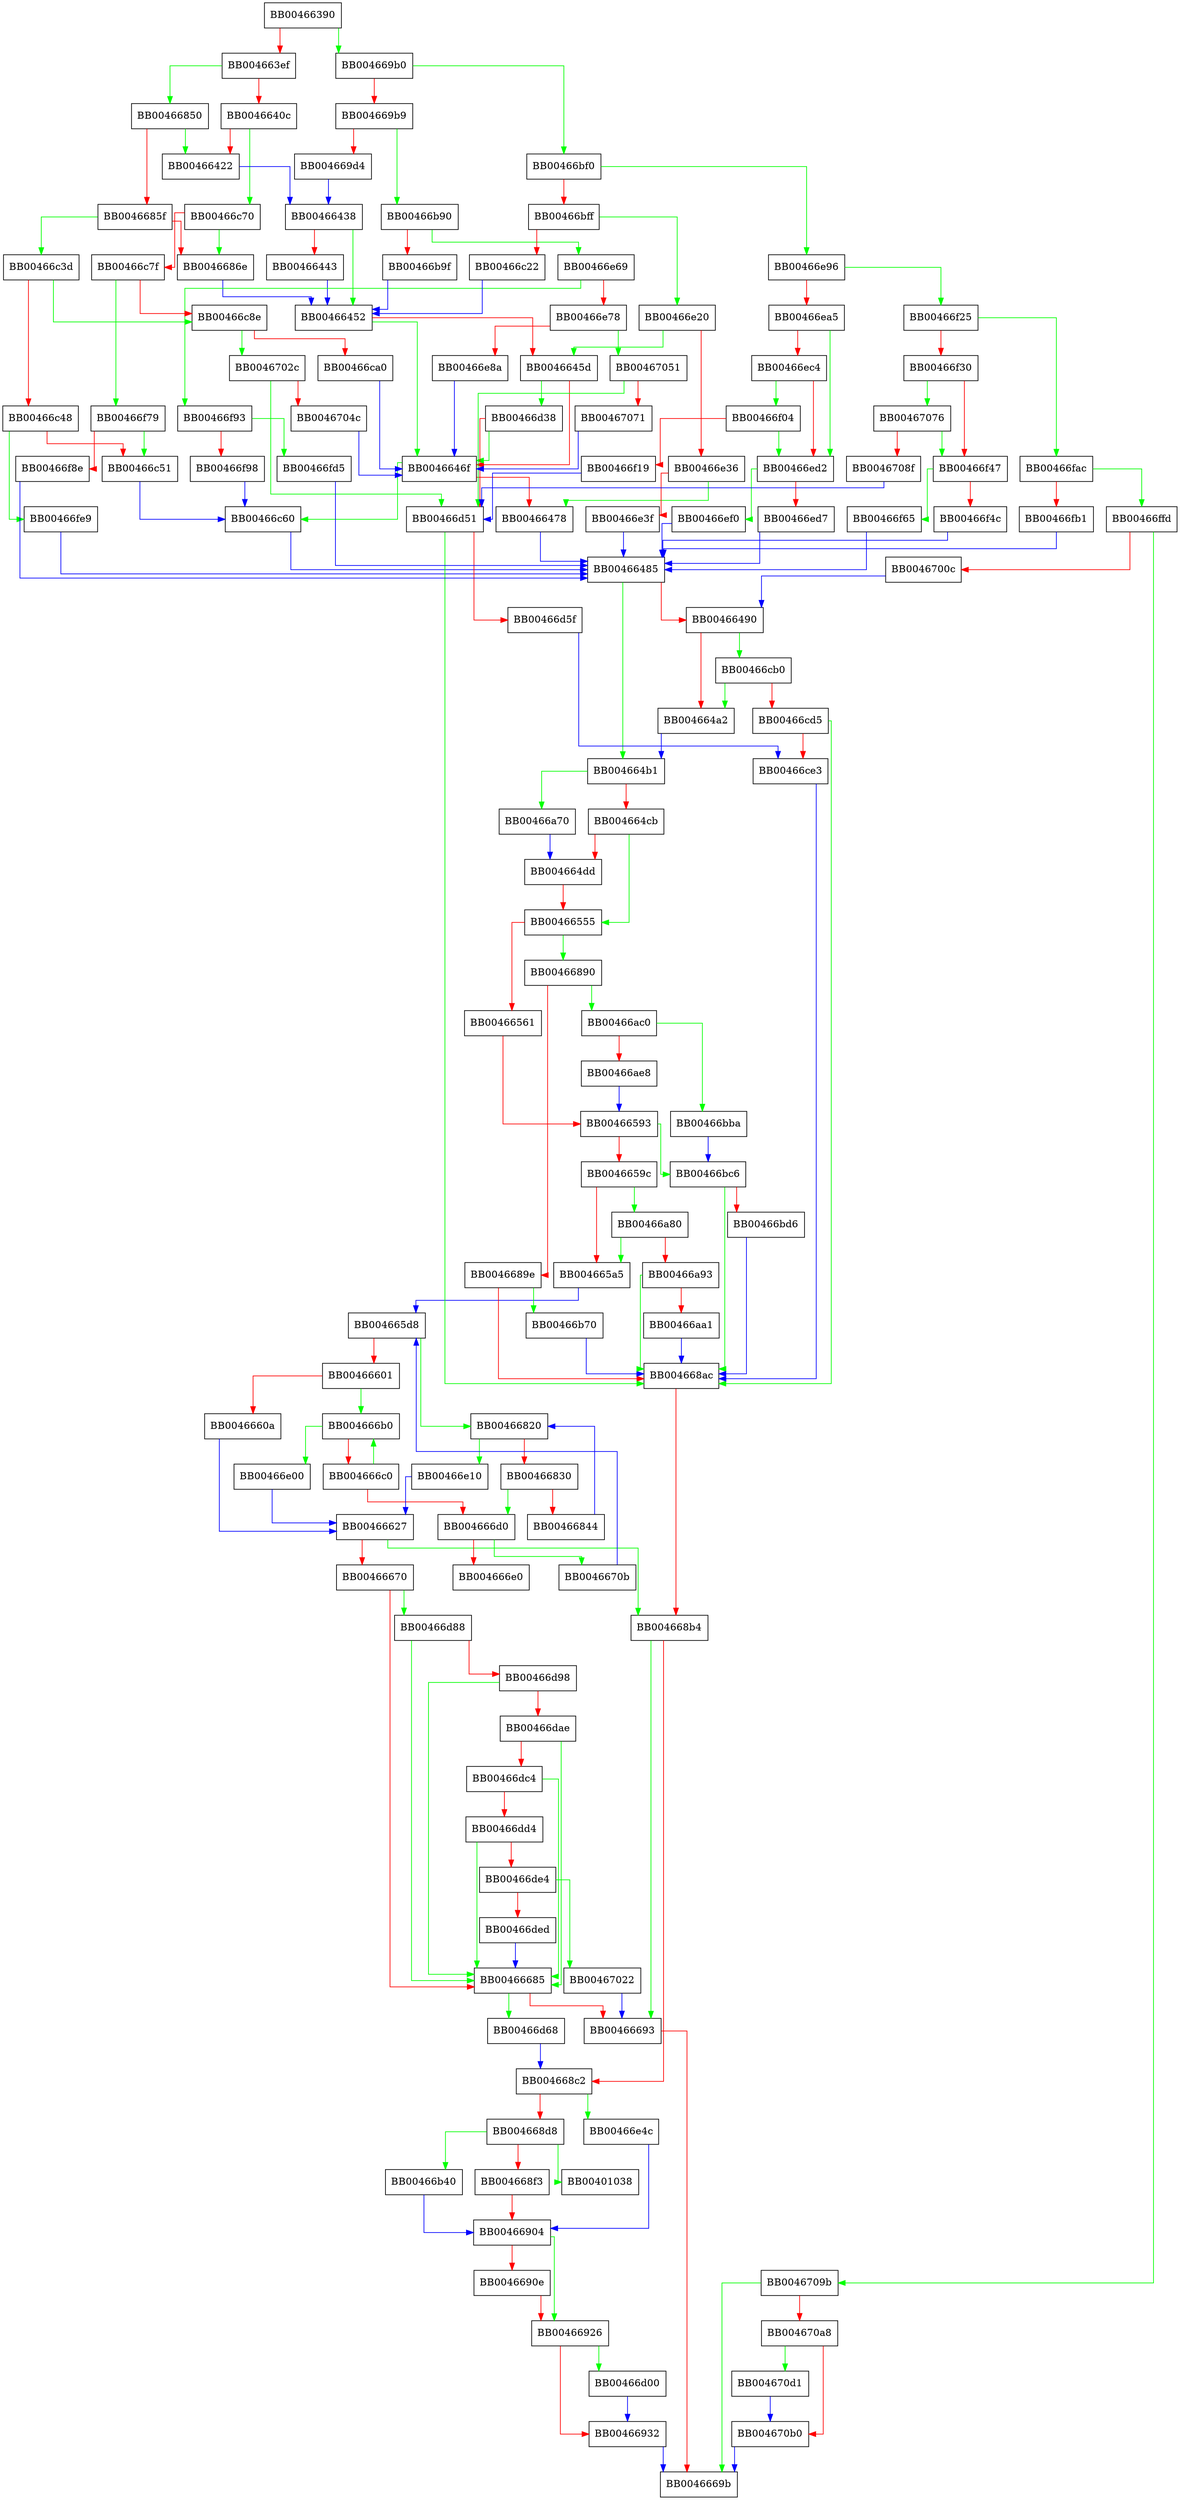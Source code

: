 digraph load_key_certs_crls {
  node [shape="box"];
  graph [splines=ortho];
  BB00466390 -> BB004669b0 [color="green"];
  BB00466390 -> BB004663ef [color="red"];
  BB004663ef -> BB00466850 [color="green"];
  BB004663ef -> BB0046640c [color="red"];
  BB0046640c -> BB00466c70 [color="green"];
  BB0046640c -> BB00466422 [color="red"];
  BB00466422 -> BB00466438 [color="blue"];
  BB00466438 -> BB00466452 [color="green"];
  BB00466438 -> BB00466443 [color="red"];
  BB00466443 -> BB00466452 [color="blue"];
  BB00466452 -> BB0046646f [color="green"];
  BB00466452 -> BB0046645d [color="red"];
  BB0046645d -> BB00466d38 [color="green"];
  BB0046645d -> BB0046646f [color="red"];
  BB0046646f -> BB00466c60 [color="green"];
  BB0046646f -> BB00466478 [color="red"];
  BB00466478 -> BB00466485 [color="blue"];
  BB00466485 -> BB004664b1 [color="green"];
  BB00466485 -> BB00466490 [color="red"];
  BB00466490 -> BB00466cb0 [color="green"];
  BB00466490 -> BB004664a2 [color="red"];
  BB004664a2 -> BB004664b1 [color="blue"];
  BB004664b1 -> BB00466a70 [color="green"];
  BB004664b1 -> BB004664cb [color="red"];
  BB004664cb -> BB00466555 [color="green"];
  BB004664cb -> BB004664dd [color="red"];
  BB004664dd -> BB00466555 [color="red"];
  BB00466555 -> BB00466890 [color="green"];
  BB00466555 -> BB00466561 [color="red"];
  BB00466561 -> BB00466593 [color="red"];
  BB00466593 -> BB00466bc6 [color="green"];
  BB00466593 -> BB0046659c [color="red"];
  BB0046659c -> BB00466a80 [color="green"];
  BB0046659c -> BB004665a5 [color="red"];
  BB004665a5 -> BB004665d8 [color="blue"];
  BB004665d8 -> BB00466820 [color="green"];
  BB004665d8 -> BB00466601 [color="red"];
  BB00466601 -> BB004666b0 [color="green"];
  BB00466601 -> BB0046660a [color="red"];
  BB0046660a -> BB00466627 [color="blue"];
  BB00466627 -> BB004668b4 [color="green"];
  BB00466627 -> BB00466670 [color="red"];
  BB00466670 -> BB00466d88 [color="green"];
  BB00466670 -> BB00466685 [color="red"];
  BB00466685 -> BB00466d68 [color="green"];
  BB00466685 -> BB00466693 [color="red"];
  BB00466693 -> BB0046669b [color="red"];
  BB004666b0 -> BB00466e00 [color="green"];
  BB004666b0 -> BB004666c0 [color="red"];
  BB004666c0 -> BB004666b0 [color="green"];
  BB004666c0 -> BB004666d0 [color="red"];
  BB004666d0 -> BB0046670b [color="green"];
  BB004666d0 -> BB004666e0 [color="red"];
  BB0046670b -> BB004665d8 [color="blue"];
  BB00466820 -> BB00466e10 [color="green"];
  BB00466820 -> BB00466830 [color="red"];
  BB00466830 -> BB004666d0 [color="green"];
  BB00466830 -> BB00466844 [color="red"];
  BB00466844 -> BB00466820 [color="blue"];
  BB00466850 -> BB00466422 [color="green"];
  BB00466850 -> BB0046685f [color="red"];
  BB0046685f -> BB00466c3d [color="green"];
  BB0046685f -> BB0046686e [color="red"];
  BB0046686e -> BB00466452 [color="blue"];
  BB00466890 -> BB00466ac0 [color="green"];
  BB00466890 -> BB0046689e [color="red"];
  BB0046689e -> BB00466b70 [color="green"];
  BB0046689e -> BB004668ac [color="red"];
  BB004668ac -> BB004668b4 [color="red"];
  BB004668b4 -> BB00466693 [color="green"];
  BB004668b4 -> BB004668c2 [color="red"];
  BB004668c2 -> BB00466e4c [color="green"];
  BB004668c2 -> BB004668d8 [color="red"];
  BB004668d8 -> BB00401038 [color="green"];
  BB004668d8 -> BB00466b40 [color="green"];
  BB004668d8 -> BB004668f3 [color="red"];
  BB004668f3 -> BB00466904 [color="red"];
  BB00466904 -> BB00466926 [color="green"];
  BB00466904 -> BB0046690e [color="red"];
  BB0046690e -> BB00466926 [color="red"];
  BB00466926 -> BB00466d00 [color="green"];
  BB00466926 -> BB00466932 [color="red"];
  BB00466932 -> BB0046669b [color="blue"];
  BB004669b0 -> BB00466bf0 [color="green"];
  BB004669b0 -> BB004669b9 [color="red"];
  BB004669b9 -> BB00466b90 [color="green"];
  BB004669b9 -> BB004669d4 [color="red"];
  BB004669d4 -> BB00466438 [color="blue"];
  BB00466a70 -> BB004664dd [color="blue"];
  BB00466a80 -> BB004665a5 [color="green"];
  BB00466a80 -> BB00466a93 [color="red"];
  BB00466a93 -> BB004668ac [color="green"];
  BB00466a93 -> BB00466aa1 [color="red"];
  BB00466aa1 -> BB004668ac [color="blue"];
  BB00466ac0 -> BB00466bba [color="green"];
  BB00466ac0 -> BB00466ae8 [color="red"];
  BB00466ae8 -> BB00466593 [color="blue"];
  BB00466b40 -> BB00466904 [color="blue"];
  BB00466b70 -> BB004668ac [color="blue"];
  BB00466b90 -> BB00466e69 [color="green"];
  BB00466b90 -> BB00466b9f [color="red"];
  BB00466b9f -> BB00466452 [color="blue"];
  BB00466bba -> BB00466bc6 [color="blue"];
  BB00466bc6 -> BB004668ac [color="green"];
  BB00466bc6 -> BB00466bd6 [color="red"];
  BB00466bd6 -> BB004668ac [color="blue"];
  BB00466bf0 -> BB00466e96 [color="green"];
  BB00466bf0 -> BB00466bff [color="red"];
  BB00466bff -> BB00466e20 [color="green"];
  BB00466bff -> BB00466c22 [color="red"];
  BB00466c22 -> BB00466452 [color="blue"];
  BB00466c3d -> BB00466c8e [color="green"];
  BB00466c3d -> BB00466c48 [color="red"];
  BB00466c48 -> BB00466fe9 [color="green"];
  BB00466c48 -> BB00466c51 [color="red"];
  BB00466c51 -> BB00466c60 [color="blue"];
  BB00466c60 -> BB00466485 [color="blue"];
  BB00466c70 -> BB0046686e [color="green"];
  BB00466c70 -> BB00466c7f [color="red"];
  BB00466c7f -> BB00466f79 [color="green"];
  BB00466c7f -> BB00466c8e [color="red"];
  BB00466c8e -> BB0046702c [color="green"];
  BB00466c8e -> BB00466ca0 [color="red"];
  BB00466ca0 -> BB0046646f [color="blue"];
  BB00466cb0 -> BB004664a2 [color="green"];
  BB00466cb0 -> BB00466cd5 [color="red"];
  BB00466cd5 -> BB004668ac [color="green"];
  BB00466cd5 -> BB00466ce3 [color="red"];
  BB00466ce3 -> BB004668ac [color="blue"];
  BB00466d00 -> BB00466932 [color="blue"];
  BB00466d38 -> BB0046646f [color="green"];
  BB00466d38 -> BB00466d51 [color="red"];
  BB00466d51 -> BB004668ac [color="green"];
  BB00466d51 -> BB00466d5f [color="red"];
  BB00466d5f -> BB00466ce3 [color="blue"];
  BB00466d68 -> BB004668c2 [color="blue"];
  BB00466d88 -> BB00466685 [color="green"];
  BB00466d88 -> BB00466d98 [color="red"];
  BB00466d98 -> BB00466685 [color="green"];
  BB00466d98 -> BB00466dae [color="red"];
  BB00466dae -> BB00466685 [color="green"];
  BB00466dae -> BB00466dc4 [color="red"];
  BB00466dc4 -> BB00466685 [color="green"];
  BB00466dc4 -> BB00466dd4 [color="red"];
  BB00466dd4 -> BB00466685 [color="green"];
  BB00466dd4 -> BB00466de4 [color="red"];
  BB00466de4 -> BB00467022 [color="green"];
  BB00466de4 -> BB00466ded [color="red"];
  BB00466ded -> BB00466685 [color="blue"];
  BB00466e00 -> BB00466627 [color="blue"];
  BB00466e10 -> BB00466627 [color="blue"];
  BB00466e20 -> BB0046645d [color="green"];
  BB00466e20 -> BB00466e36 [color="red"];
  BB00466e36 -> BB00466478 [color="green"];
  BB00466e36 -> BB00466e3f [color="red"];
  BB00466e3f -> BB00466485 [color="blue"];
  BB00466e4c -> BB00466904 [color="blue"];
  BB00466e69 -> BB00466f93 [color="green"];
  BB00466e69 -> BB00466e78 [color="red"];
  BB00466e78 -> BB00467051 [color="green"];
  BB00466e78 -> BB00466e8a [color="red"];
  BB00466e8a -> BB0046646f [color="blue"];
  BB00466e96 -> BB00466f25 [color="green"];
  BB00466e96 -> BB00466ea5 [color="red"];
  BB00466ea5 -> BB00466ed2 [color="green"];
  BB00466ea5 -> BB00466ec4 [color="red"];
  BB00466ec4 -> BB00466f04 [color="green"];
  BB00466ec4 -> BB00466ed2 [color="red"];
  BB00466ed2 -> BB00466ef0 [color="green"];
  BB00466ed2 -> BB00466ed7 [color="red"];
  BB00466ed7 -> BB00466485 [color="blue"];
  BB00466ef0 -> BB00466485 [color="blue"];
  BB00466f04 -> BB00466ed2 [color="green"];
  BB00466f04 -> BB00466f19 [color="red"];
  BB00466f19 -> BB00466d51 [color="blue"];
  BB00466f25 -> BB00466fac [color="green"];
  BB00466f25 -> BB00466f30 [color="red"];
  BB00466f30 -> BB00467076 [color="green"];
  BB00466f30 -> BB00466f47 [color="red"];
  BB00466f47 -> BB00466f65 [color="green"];
  BB00466f47 -> BB00466f4c [color="red"];
  BB00466f4c -> BB00466485 [color="blue"];
  BB00466f65 -> BB00466485 [color="blue"];
  BB00466f79 -> BB00466c51 [color="green"];
  BB00466f79 -> BB00466f8e [color="red"];
  BB00466f8e -> BB00466485 [color="blue"];
  BB00466f93 -> BB00466fd5 [color="green"];
  BB00466f93 -> BB00466f98 [color="red"];
  BB00466f98 -> BB00466c60 [color="blue"];
  BB00466fac -> BB00466ffd [color="green"];
  BB00466fac -> BB00466fb1 [color="red"];
  BB00466fb1 -> BB00466485 [color="blue"];
  BB00466fd5 -> BB00466485 [color="blue"];
  BB00466fe9 -> BB00466485 [color="blue"];
  BB00466ffd -> BB0046709b [color="green"];
  BB00466ffd -> BB0046700c [color="red"];
  BB0046700c -> BB00466490 [color="blue"];
  BB00467022 -> BB00466693 [color="blue"];
  BB0046702c -> BB00466d51 [color="green"];
  BB0046702c -> BB0046704c [color="red"];
  BB0046704c -> BB0046646f [color="blue"];
  BB00467051 -> BB00466d51 [color="green"];
  BB00467051 -> BB00467071 [color="red"];
  BB00467071 -> BB0046646f [color="blue"];
  BB00467076 -> BB00466f47 [color="green"];
  BB00467076 -> BB0046708f [color="red"];
  BB0046708f -> BB00466d51 [color="blue"];
  BB0046709b -> BB0046669b [color="green"];
  BB0046709b -> BB004670a8 [color="red"];
  BB004670a8 -> BB004670d1 [color="green"];
  BB004670a8 -> BB004670b0 [color="red"];
  BB004670b0 -> BB0046669b [color="blue"];
  BB004670d1 -> BB004670b0 [color="blue"];
}